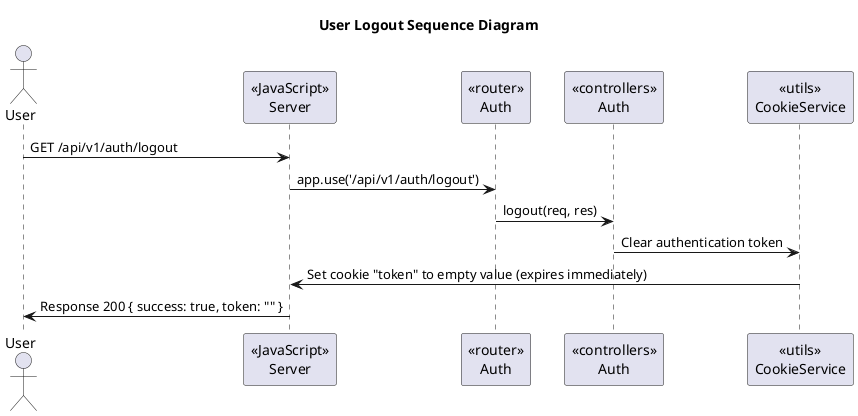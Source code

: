 @startuml Logout
title User Logout Sequence Diagram

actor User
participant "<<JavaScript>>\nServer" as Server
participant "<<router>>\nAuth" as RouterAuth
participant "<<controllers>>\nAuth" as ControllerAuth
participant "<<utils>>\nCookieService" as CookieService

User -> Server : GET /api/v1/auth/logout
Server -> RouterAuth : app.use('/api/v1/auth/logout')
RouterAuth -> ControllerAuth : logout(req, res)

ControllerAuth -> CookieService : Clear authentication token
CookieService -> Server : Set cookie "token" to empty value (expires immediately)

' ControllerAuth -> Server : Return 200 { success: true, token: "" }
Server -> User : Response 200 { success: true, token: "" }

@enduml
